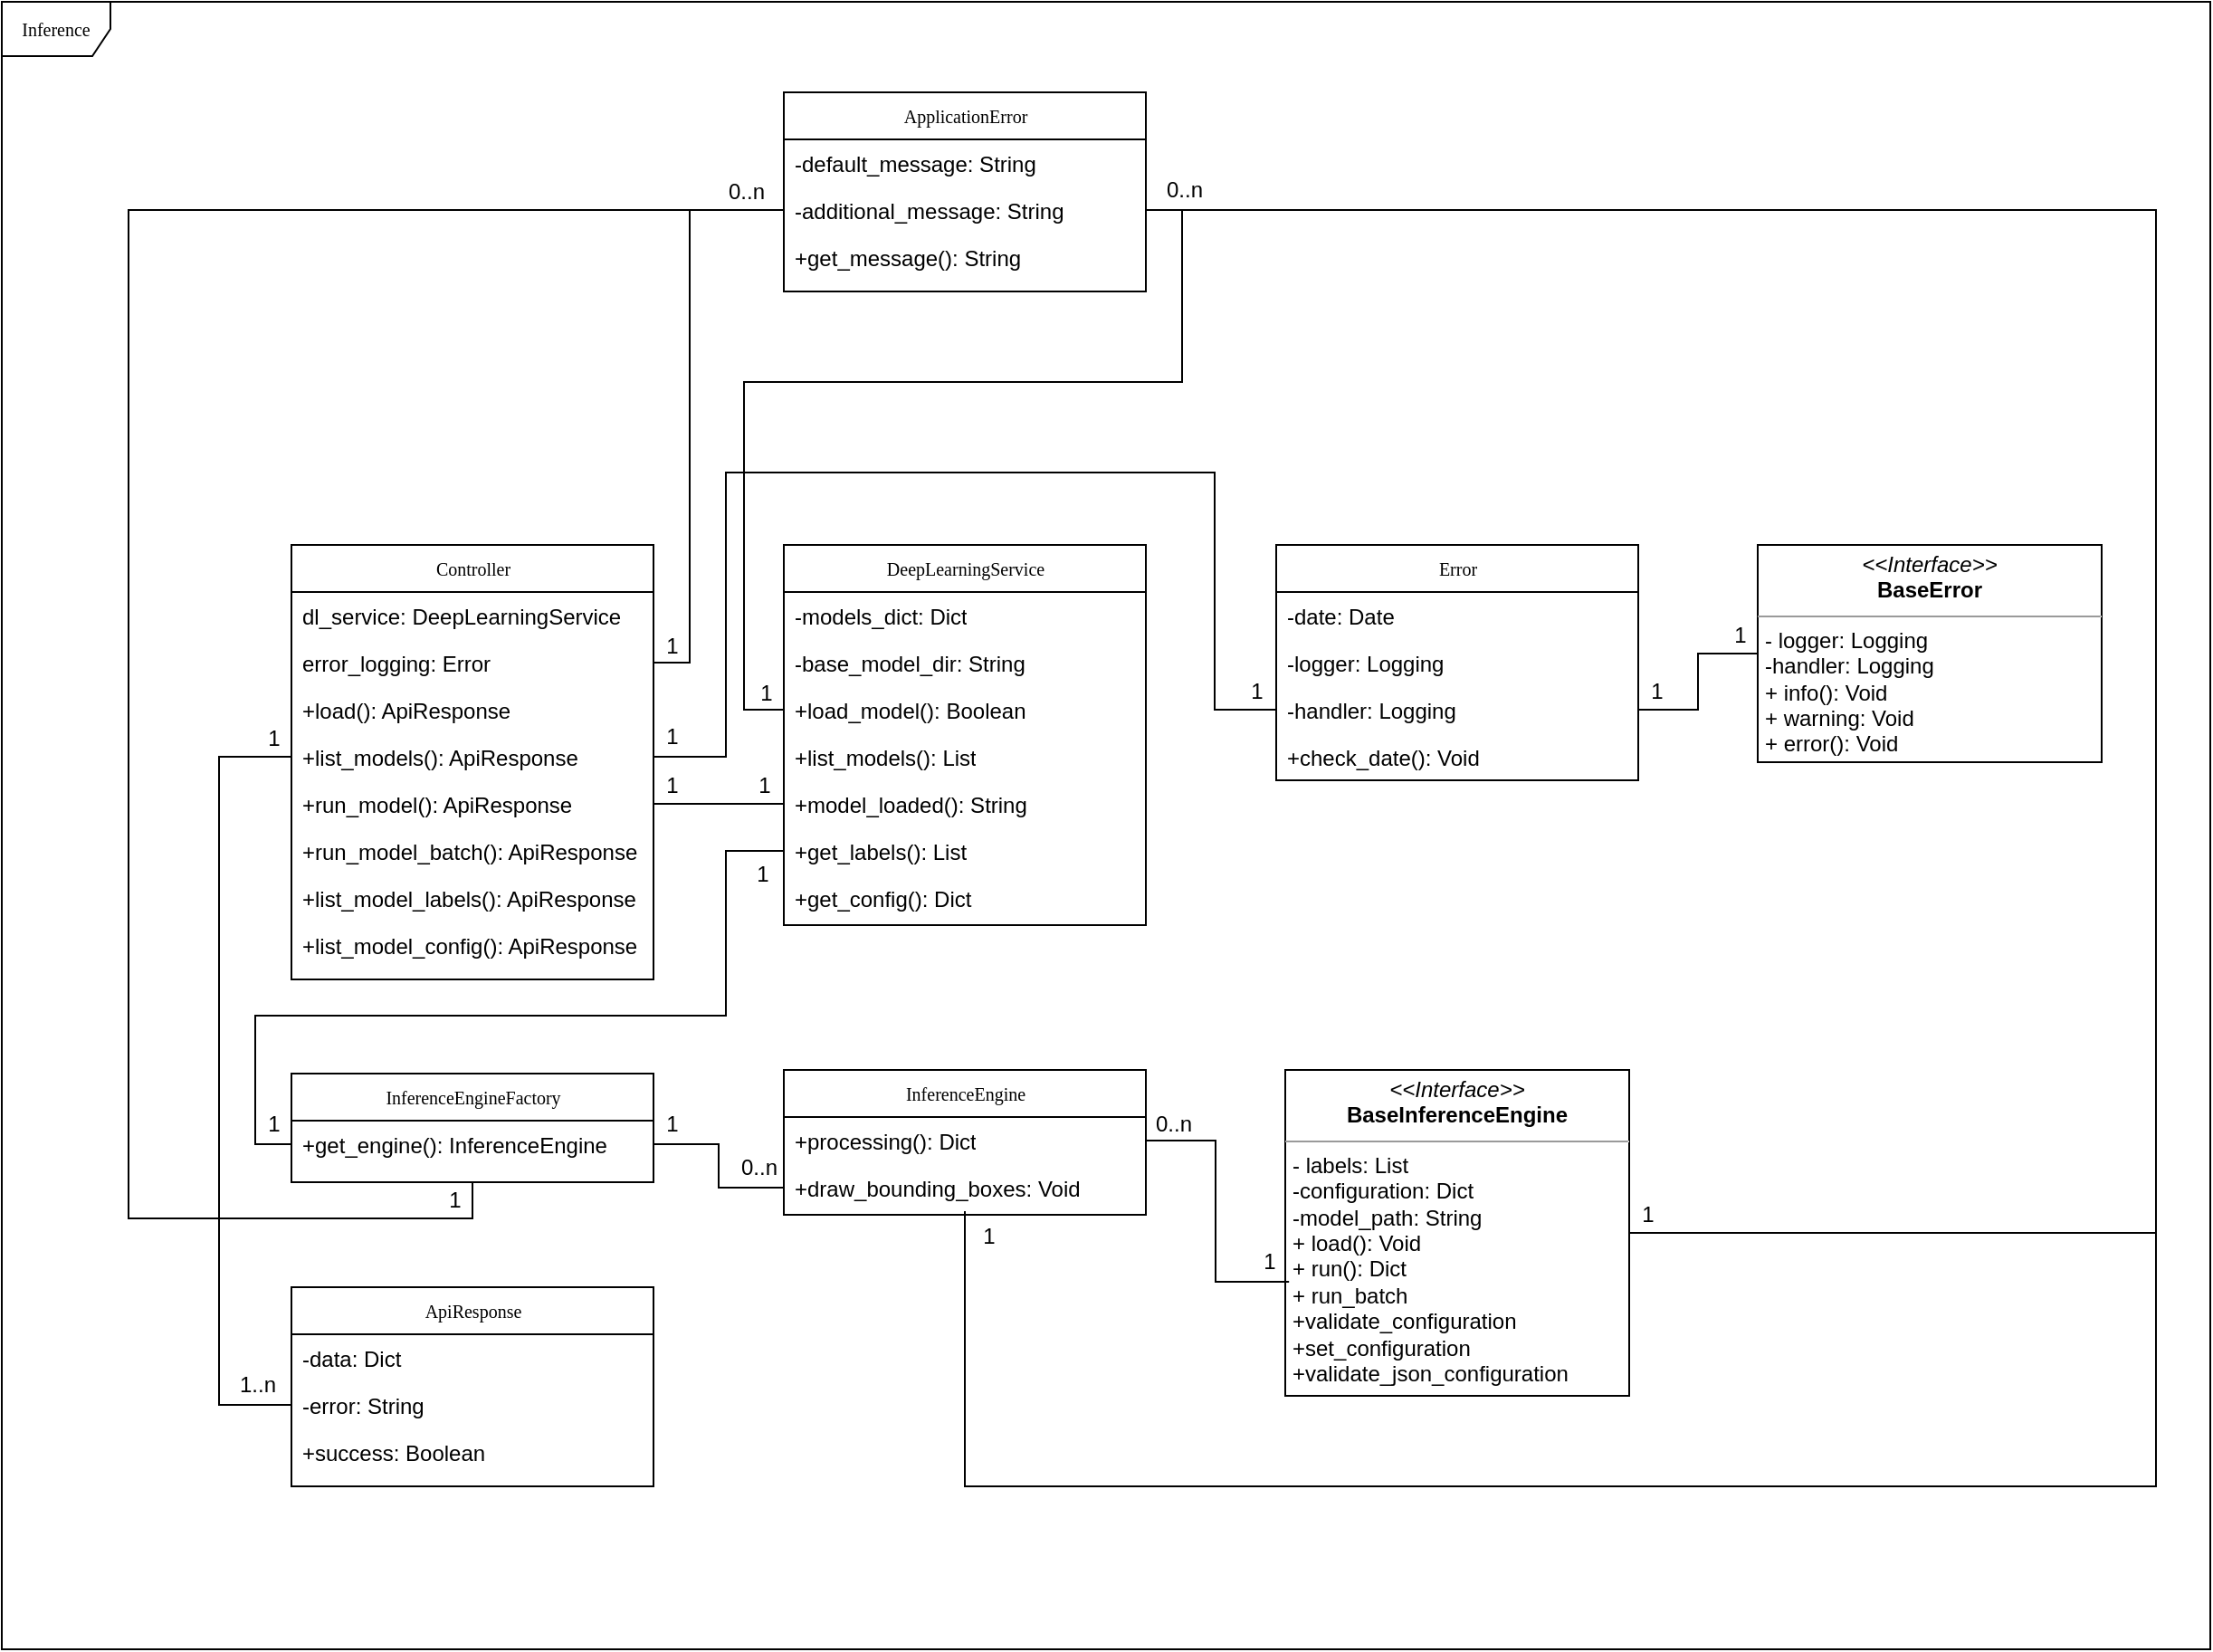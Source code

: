 <mxfile version="12.3.7" type="device" pages="1"><diagram name="Page-1" id="c4acf3e9-155e-7222-9cf6-157b1a14988f"><mxGraphModel dx="2205" dy="1846" grid="1" gridSize="10" guides="1" tooltips="1" connect="1" arrows="1" fold="1" page="1" pageScale="1" pageWidth="850" pageHeight="1100" background="#ffffff" math="0" shadow="0"><root><mxCell id="0"/><mxCell id="1" parent="0"/><mxCell id="17acba5748e5396b-1" value="Inference" style="shape=umlFrame;whiteSpace=wrap;html=1;rounded=0;shadow=0;comic=0;labelBackgroundColor=none;strokeWidth=1;fontFamily=Verdana;fontSize=10;align=center;" parent="1" vertex="1"><mxGeometry x="-110" y="-590" width="1220" height="910" as="geometry"/></mxCell><mxCell id="17acba5748e5396b-20" value="Controller" style="swimlane;html=1;fontStyle=0;childLayout=stackLayout;horizontal=1;startSize=26;fillColor=none;horizontalStack=0;resizeParent=1;resizeLast=0;collapsible=1;marginBottom=0;swimlaneFillColor=#ffffff;rounded=0;shadow=0;comic=0;labelBackgroundColor=none;strokeWidth=1;fontFamily=Verdana;fontSize=10;align=center;" parent="1" vertex="1"><mxGeometry x="50" y="-290" width="200" height="240" as="geometry"/></mxCell><mxCell id="17acba5748e5396b-21" value="dl_service: DeepLearningService" style="text;html=1;strokeColor=none;fillColor=none;align=left;verticalAlign=top;spacingLeft=4;spacingRight=4;whiteSpace=wrap;overflow=hidden;rotatable=0;points=[[0,0.5],[1,0.5]];portConstraint=eastwest;" parent="17acba5748e5396b-20" vertex="1"><mxGeometry y="26" width="200" height="26" as="geometry"/></mxCell><mxCell id="17acba5748e5396b-24" value="error_logging: Error" style="text;html=1;strokeColor=none;fillColor=none;align=left;verticalAlign=top;spacingLeft=4;spacingRight=4;whiteSpace=wrap;overflow=hidden;rotatable=0;points=[[0,0.5],[1,0.5]];portConstraint=eastwest;" parent="17acba5748e5396b-20" vertex="1"><mxGeometry y="52" width="200" height="26" as="geometry"/></mxCell><mxCell id="vnyLnZeeV-4AMKrEpO6C-1" value="+load(): ApiResponse" style="text;html=1;strokeColor=none;fillColor=none;align=left;verticalAlign=top;spacingLeft=4;spacingRight=4;whiteSpace=wrap;overflow=hidden;rotatable=0;points=[[0,0.5],[1,0.5]];portConstraint=eastwest;" parent="17acba5748e5396b-20" vertex="1"><mxGeometry y="78" width="200" height="26" as="geometry"/></mxCell><mxCell id="vnyLnZeeV-4AMKrEpO6C-2" value="+list_models(): ApiResponse" style="text;html=1;strokeColor=none;fillColor=none;align=left;verticalAlign=top;spacingLeft=4;spacingRight=4;whiteSpace=wrap;overflow=hidden;rotatable=0;points=[[0,0.5],[1,0.5]];portConstraint=eastwest;" parent="17acba5748e5396b-20" vertex="1"><mxGeometry y="104" width="200" height="26" as="geometry"/></mxCell><mxCell id="vnyLnZeeV-4AMKrEpO6C-3" value="+run_model(): ApiResponse" style="text;html=1;strokeColor=none;fillColor=none;align=left;verticalAlign=top;spacingLeft=4;spacingRight=4;whiteSpace=wrap;overflow=hidden;rotatable=0;points=[[0,0.5],[1,0.5]];portConstraint=eastwest;" parent="17acba5748e5396b-20" vertex="1"><mxGeometry y="130" width="200" height="26" as="geometry"/></mxCell><mxCell id="vnyLnZeeV-4AMKrEpO6C-4" value="+run_model_batch(): ApiResponse" style="text;html=1;strokeColor=none;fillColor=none;align=left;verticalAlign=top;spacingLeft=4;spacingRight=4;whiteSpace=wrap;overflow=hidden;rotatable=0;points=[[0,0.5],[1,0.5]];portConstraint=eastwest;" parent="17acba5748e5396b-20" vertex="1"><mxGeometry y="156" width="200" height="26" as="geometry"/></mxCell><mxCell id="vnyLnZeeV-4AMKrEpO6C-5" value="+list_model_labels(): ApiResponse" style="text;html=1;strokeColor=none;fillColor=none;align=left;verticalAlign=top;spacingLeft=4;spacingRight=4;whiteSpace=wrap;overflow=hidden;rotatable=0;points=[[0,0.5],[1,0.5]];portConstraint=eastwest;" parent="17acba5748e5396b-20" vertex="1"><mxGeometry y="182" width="200" height="26" as="geometry"/></mxCell><mxCell id="vnyLnZeeV-4AMKrEpO6C-6" value="+list_model_config(): ApiResponse" style="text;html=1;strokeColor=none;fillColor=none;align=left;verticalAlign=top;spacingLeft=4;spacingRight=4;whiteSpace=wrap;overflow=hidden;rotatable=0;points=[[0,0.5],[1,0.5]];portConstraint=eastwest;" parent="17acba5748e5396b-20" vertex="1"><mxGeometry y="208" width="200" height="26" as="geometry"/></mxCell><mxCell id="vnyLnZeeV-4AMKrEpO6C-7" value="DeepLearningService" style="swimlane;html=1;fontStyle=0;childLayout=stackLayout;horizontal=1;startSize=26;fillColor=none;horizontalStack=0;resizeParent=1;resizeLast=0;collapsible=1;marginBottom=0;swimlaneFillColor=#ffffff;rounded=0;shadow=0;comic=0;labelBackgroundColor=none;strokeWidth=1;fontFamily=Verdana;fontSize=10;align=center;" parent="1" vertex="1"><mxGeometry x="322" y="-290" width="200" height="210" as="geometry"/></mxCell><mxCell id="vnyLnZeeV-4AMKrEpO6C-8" value="-models_dict: Dict" style="text;html=1;strokeColor=none;fillColor=none;align=left;verticalAlign=top;spacingLeft=4;spacingRight=4;whiteSpace=wrap;overflow=hidden;rotatable=0;points=[[0,0.5],[1,0.5]];portConstraint=eastwest;" parent="vnyLnZeeV-4AMKrEpO6C-7" vertex="1"><mxGeometry y="26" width="200" height="26" as="geometry"/></mxCell><mxCell id="vnyLnZeeV-4AMKrEpO6C-9" value="-base_model_dir: String" style="text;html=1;strokeColor=none;fillColor=none;align=left;verticalAlign=top;spacingLeft=4;spacingRight=4;whiteSpace=wrap;overflow=hidden;rotatable=0;points=[[0,0.5],[1,0.5]];portConstraint=eastwest;" parent="vnyLnZeeV-4AMKrEpO6C-7" vertex="1"><mxGeometry y="52" width="200" height="26" as="geometry"/></mxCell><mxCell id="vnyLnZeeV-4AMKrEpO6C-10" value="+load_model(): Boolean" style="text;html=1;strokeColor=none;fillColor=none;align=left;verticalAlign=top;spacingLeft=4;spacingRight=4;whiteSpace=wrap;overflow=hidden;rotatable=0;points=[[0,0.5],[1,0.5]];portConstraint=eastwest;" parent="vnyLnZeeV-4AMKrEpO6C-7" vertex="1"><mxGeometry y="78" width="200" height="26" as="geometry"/></mxCell><mxCell id="vnyLnZeeV-4AMKrEpO6C-11" value="+list_models(): List" style="text;html=1;strokeColor=none;fillColor=none;align=left;verticalAlign=top;spacingLeft=4;spacingRight=4;whiteSpace=wrap;overflow=hidden;rotatable=0;points=[[0,0.5],[1,0.5]];portConstraint=eastwest;" parent="vnyLnZeeV-4AMKrEpO6C-7" vertex="1"><mxGeometry y="104" width="200" height="26" as="geometry"/></mxCell><mxCell id="vnyLnZeeV-4AMKrEpO6C-12" value="+model_loaded(): String" style="text;html=1;strokeColor=none;fillColor=none;align=left;verticalAlign=top;spacingLeft=4;spacingRight=4;whiteSpace=wrap;overflow=hidden;rotatable=0;points=[[0,0.5],[1,0.5]];portConstraint=eastwest;" parent="vnyLnZeeV-4AMKrEpO6C-7" vertex="1"><mxGeometry y="130" width="200" height="26" as="geometry"/></mxCell><mxCell id="vnyLnZeeV-4AMKrEpO6C-13" value="+get_labels(): List" style="text;html=1;strokeColor=none;fillColor=none;align=left;verticalAlign=top;spacingLeft=4;spacingRight=4;whiteSpace=wrap;overflow=hidden;rotatable=0;points=[[0,0.5],[1,0.5]];portConstraint=eastwest;" parent="vnyLnZeeV-4AMKrEpO6C-7" vertex="1"><mxGeometry y="156" width="200" height="26" as="geometry"/></mxCell><mxCell id="vnyLnZeeV-4AMKrEpO6C-14" value="+get_config(): Dict" style="text;html=1;strokeColor=none;fillColor=none;align=left;verticalAlign=top;spacingLeft=4;spacingRight=4;whiteSpace=wrap;overflow=hidden;rotatable=0;points=[[0,0.5],[1,0.5]];portConstraint=eastwest;" parent="vnyLnZeeV-4AMKrEpO6C-7" vertex="1"><mxGeometry y="182" width="200" height="26" as="geometry"/></mxCell><mxCell id="vnyLnZeeV-4AMKrEpO6C-16" value="Error" style="swimlane;html=1;fontStyle=0;childLayout=stackLayout;horizontal=1;startSize=26;fillColor=none;horizontalStack=0;resizeParent=1;resizeLast=0;collapsible=1;marginBottom=0;swimlaneFillColor=#ffffff;rounded=0;shadow=0;comic=0;labelBackgroundColor=none;strokeWidth=1;fontFamily=Verdana;fontSize=10;align=center;" parent="1" vertex="1"><mxGeometry x="594" y="-290" width="200" height="130" as="geometry"/></mxCell><mxCell id="vnyLnZeeV-4AMKrEpO6C-17" value="-date: Date" style="text;html=1;strokeColor=none;fillColor=none;align=left;verticalAlign=top;spacingLeft=4;spacingRight=4;whiteSpace=wrap;overflow=hidden;rotatable=0;points=[[0,0.5],[1,0.5]];portConstraint=eastwest;" parent="vnyLnZeeV-4AMKrEpO6C-16" vertex="1"><mxGeometry y="26" width="200" height="26" as="geometry"/></mxCell><mxCell id="vnyLnZeeV-4AMKrEpO6C-18" value="-logger: Logging" style="text;html=1;strokeColor=none;fillColor=none;align=left;verticalAlign=top;spacingLeft=4;spacingRight=4;whiteSpace=wrap;overflow=hidden;rotatable=0;points=[[0,0.5],[1,0.5]];portConstraint=eastwest;" parent="vnyLnZeeV-4AMKrEpO6C-16" vertex="1"><mxGeometry y="52" width="200" height="26" as="geometry"/></mxCell><mxCell id="vnyLnZeeV-4AMKrEpO6C-19" value="-handler: Logging" style="text;html=1;strokeColor=none;fillColor=none;align=left;verticalAlign=top;spacingLeft=4;spacingRight=4;whiteSpace=wrap;overflow=hidden;rotatable=0;points=[[0,0.5],[1,0.5]];portConstraint=eastwest;" parent="vnyLnZeeV-4AMKrEpO6C-16" vertex="1"><mxGeometry y="78" width="200" height="26" as="geometry"/></mxCell><mxCell id="vnyLnZeeV-4AMKrEpO6C-20" value="+check_date(): Void" style="text;html=1;strokeColor=none;fillColor=none;align=left;verticalAlign=top;spacingLeft=4;spacingRight=4;whiteSpace=wrap;overflow=hidden;rotatable=0;points=[[0,0.5],[1,0.5]];portConstraint=eastwest;" parent="vnyLnZeeV-4AMKrEpO6C-16" vertex="1"><mxGeometry y="104" width="200" height="26" as="geometry"/></mxCell><mxCell id="vnyLnZeeV-4AMKrEpO6C-32" value="&lt;p style=&quot;margin: 0px ; margin-top: 4px ; text-align: center&quot;&gt;&lt;i&gt;&amp;lt;&amp;lt;Interface&amp;gt;&amp;gt;&lt;/i&gt;&lt;br&gt;&lt;b&gt;BaseError&lt;/b&gt;&lt;/p&gt;&lt;hr size=&quot;1&quot;&gt;&lt;p style=&quot;margin: 0px ; margin-left: 4px&quot;&gt;- logger: Logging&lt;br&gt;&lt;/p&gt;&lt;p style=&quot;margin: 0px ; margin-left: 4px&quot;&gt;-handler: Logging&lt;/p&gt;&lt;p style=&quot;margin: 0px ; margin-left: 4px&quot;&gt;+ info(): Void&lt;br&gt;+ warning: Void&lt;/p&gt;&lt;p style=&quot;margin: 0px ; margin-left: 4px&quot;&gt;+ error(): Void&lt;/p&gt;" style="verticalAlign=top;align=left;overflow=fill;fontSize=12;fontFamily=Helvetica;html=1;rounded=0;shadow=0;comic=0;labelBackgroundColor=none;strokeWidth=1" parent="1" vertex="1"><mxGeometry x="860" y="-290" width="190" height="120" as="geometry"/></mxCell><mxCell id="vnyLnZeeV-4AMKrEpO6C-88" style="edgeStyle=orthogonalEdgeStyle;rounded=0;orthogonalLoop=1;jettySize=auto;html=1;exitX=0.5;exitY=1;exitDx=0;exitDy=0;entryX=0;entryY=0.5;entryDx=0;entryDy=0;endArrow=none;endFill=0;" parent="1" source="vnyLnZeeV-4AMKrEpO6C-35" target="vnyLnZeeV-4AMKrEpO6C-67" edge="1"><mxGeometry relative="1" as="geometry"><Array as="points"><mxPoint x="150" y="82"/><mxPoint x="-40" y="82"/><mxPoint x="-40" y="-475"/></Array></mxGeometry></mxCell><mxCell id="vnyLnZeeV-4AMKrEpO6C-35" value="InferenceEngineFactory" style="swimlane;html=1;fontStyle=0;childLayout=stackLayout;horizontal=1;startSize=26;fillColor=none;horizontalStack=0;resizeParent=1;resizeLast=0;collapsible=1;marginBottom=0;swimlaneFillColor=#ffffff;rounded=0;shadow=0;comic=0;labelBackgroundColor=none;strokeWidth=1;fontFamily=Verdana;fontSize=10;align=center;" parent="1" vertex="1"><mxGeometry x="50" y="2" width="200" height="60" as="geometry"/></mxCell><mxCell id="vnyLnZeeV-4AMKrEpO6C-36" value="+get_engine(): InferenceEngine" style="text;html=1;strokeColor=none;fillColor=none;align=left;verticalAlign=top;spacingLeft=4;spacingRight=4;whiteSpace=wrap;overflow=hidden;rotatable=0;points=[[0,0.5],[1,0.5]];portConstraint=eastwest;" parent="vnyLnZeeV-4AMKrEpO6C-35" vertex="1"><mxGeometry y="26" width="200" height="26" as="geometry"/></mxCell><mxCell id="vnyLnZeeV-4AMKrEpO6C-44" value="InferenceEngine" style="swimlane;html=1;fontStyle=0;childLayout=stackLayout;horizontal=1;startSize=26;fillColor=none;horizontalStack=0;resizeParent=1;resizeLast=0;collapsible=1;marginBottom=0;swimlaneFillColor=#ffffff;rounded=0;shadow=0;comic=0;labelBackgroundColor=none;strokeWidth=1;fontFamily=Verdana;fontSize=10;align=center;" parent="1" vertex="1"><mxGeometry x="322" width="200" height="80" as="geometry"/></mxCell><mxCell id="vnyLnZeeV-4AMKrEpO6C-54" value="+processing(): Dict" style="text;html=1;strokeColor=none;fillColor=none;align=left;verticalAlign=top;spacingLeft=4;spacingRight=4;whiteSpace=wrap;overflow=hidden;rotatable=0;points=[[0,0.5],[1,0.5]];portConstraint=eastwest;" parent="vnyLnZeeV-4AMKrEpO6C-44" vertex="1"><mxGeometry y="26" width="200" height="26" as="geometry"/></mxCell><mxCell id="vnyLnZeeV-4AMKrEpO6C-55" value="+draw_bounding_boxes: Void" style="text;html=1;strokeColor=none;fillColor=none;align=left;verticalAlign=top;spacingLeft=4;spacingRight=4;whiteSpace=wrap;overflow=hidden;rotatable=0;points=[[0,0.5],[1,0.5]];portConstraint=eastwest;" parent="vnyLnZeeV-4AMKrEpO6C-44" vertex="1"><mxGeometry y="52" width="200" height="26" as="geometry"/></mxCell><mxCell id="vnyLnZeeV-4AMKrEpO6C-85" style="edgeStyle=orthogonalEdgeStyle;rounded=0;orthogonalLoop=1;jettySize=auto;html=1;entryX=1;entryY=0.5;entryDx=0;entryDy=0;endArrow=none;endFill=0;" parent="1" source="vnyLnZeeV-4AMKrEpO6C-53" target="vnyLnZeeV-4AMKrEpO6C-67" edge="1"><mxGeometry relative="1" as="geometry"><Array as="points"><mxPoint x="1080" y="90"/><mxPoint x="1080" y="-475"/></Array></mxGeometry></mxCell><mxCell id="vnyLnZeeV-4AMKrEpO6C-53" value="&lt;p style=&quot;margin: 0px ; margin-top: 4px ; text-align: center&quot;&gt;&lt;i&gt;&amp;lt;&amp;lt;Interface&amp;gt;&amp;gt;&lt;/i&gt;&lt;br&gt;&lt;b&gt;BaseInferenceEngine&lt;/b&gt;&lt;/p&gt;&lt;hr size=&quot;1&quot;&gt;&lt;p style=&quot;margin: 0px ; margin-left: 4px&quot;&gt;- labels: List&lt;br&gt;&lt;/p&gt;&lt;p style=&quot;margin: 0px ; margin-left: 4px&quot;&gt;-configuration: Dict&lt;/p&gt;&lt;p style=&quot;margin: 0px ; margin-left: 4px&quot;&gt;-model_path: String&lt;/p&gt;&lt;p style=&quot;margin: 0px ; margin-left: 4px&quot;&gt;+ load(): Void&lt;br&gt;+ run(): Dict&lt;/p&gt;&lt;p style=&quot;margin: 0px ; margin-left: 4px&quot;&gt;&lt;span&gt;+ run_batch&lt;/span&gt;&lt;/p&gt;&lt;p style=&quot;margin: 0px ; margin-left: 4px&quot;&gt;+validate_configuration&lt;/p&gt;&lt;p style=&quot;margin: 0px ; margin-left: 4px&quot;&gt;+set_configuration&lt;/p&gt;&lt;p style=&quot;margin: 0px ; margin-left: 4px&quot;&gt;+validate_json_configuration&lt;/p&gt;" style="verticalAlign=top;align=left;overflow=fill;fontSize=12;fontFamily=Helvetica;html=1;rounded=0;shadow=0;comic=0;labelBackgroundColor=none;strokeWidth=1" parent="1" vertex="1"><mxGeometry x="599" width="190" height="180" as="geometry"/></mxCell><mxCell id="vnyLnZeeV-4AMKrEpO6C-56" value="ApiResponse" style="swimlane;html=1;fontStyle=0;childLayout=stackLayout;horizontal=1;startSize=26;fillColor=none;horizontalStack=0;resizeParent=1;resizeLast=0;collapsible=1;marginBottom=0;swimlaneFillColor=#ffffff;rounded=0;shadow=0;comic=0;labelBackgroundColor=none;strokeWidth=1;fontFamily=Verdana;fontSize=10;align=center;" parent="1" vertex="1"><mxGeometry x="50" y="120" width="200" height="110" as="geometry"/></mxCell><mxCell id="vnyLnZeeV-4AMKrEpO6C-57" value="-data: Dict" style="text;html=1;strokeColor=none;fillColor=none;align=left;verticalAlign=top;spacingLeft=4;spacingRight=4;whiteSpace=wrap;overflow=hidden;rotatable=0;points=[[0,0.5],[1,0.5]];portConstraint=eastwest;" parent="vnyLnZeeV-4AMKrEpO6C-56" vertex="1"><mxGeometry y="26" width="200" height="26" as="geometry"/></mxCell><mxCell id="vnyLnZeeV-4AMKrEpO6C-58" value="-error: String" style="text;html=1;strokeColor=none;fillColor=none;align=left;verticalAlign=top;spacingLeft=4;spacingRight=4;whiteSpace=wrap;overflow=hidden;rotatable=0;points=[[0,0.5],[1,0.5]];portConstraint=eastwest;" parent="vnyLnZeeV-4AMKrEpO6C-56" vertex="1"><mxGeometry y="52" width="200" height="26" as="geometry"/></mxCell><mxCell id="vnyLnZeeV-4AMKrEpO6C-59" value="+success: Boolean" style="text;html=1;strokeColor=none;fillColor=none;align=left;verticalAlign=top;spacingLeft=4;spacingRight=4;whiteSpace=wrap;overflow=hidden;rotatable=0;points=[[0,0.5],[1,0.5]];portConstraint=eastwest;" parent="vnyLnZeeV-4AMKrEpO6C-56" vertex="1"><mxGeometry y="78" width="200" height="26" as="geometry"/></mxCell><mxCell id="vnyLnZeeV-4AMKrEpO6C-65" value="ApplicationError" style="swimlane;html=1;fontStyle=0;childLayout=stackLayout;horizontal=1;startSize=26;fillColor=none;horizontalStack=0;resizeParent=1;resizeLast=0;collapsible=1;marginBottom=0;swimlaneFillColor=#ffffff;rounded=0;shadow=0;comic=0;labelBackgroundColor=none;strokeWidth=1;fontFamily=Verdana;fontSize=10;align=center;" parent="1" vertex="1"><mxGeometry x="322" y="-540" width="200" height="110" as="geometry"/></mxCell><mxCell id="vnyLnZeeV-4AMKrEpO6C-66" value="-default_message: String" style="text;html=1;strokeColor=none;fillColor=none;align=left;verticalAlign=top;spacingLeft=4;spacingRight=4;whiteSpace=wrap;overflow=hidden;rotatable=0;points=[[0,0.5],[1,0.5]];portConstraint=eastwest;" parent="vnyLnZeeV-4AMKrEpO6C-65" vertex="1"><mxGeometry y="26" width="200" height="26" as="geometry"/></mxCell><mxCell id="vnyLnZeeV-4AMKrEpO6C-67" value="-additional_message: String" style="text;html=1;strokeColor=none;fillColor=none;align=left;verticalAlign=top;spacingLeft=4;spacingRight=4;whiteSpace=wrap;overflow=hidden;rotatable=0;points=[[0,0.5],[1,0.5]];portConstraint=eastwest;" parent="vnyLnZeeV-4AMKrEpO6C-65" vertex="1"><mxGeometry y="52" width="200" height="26" as="geometry"/></mxCell><mxCell id="vnyLnZeeV-4AMKrEpO6C-68" value="+get_message(): String" style="text;html=1;strokeColor=none;fillColor=none;align=left;verticalAlign=top;spacingLeft=4;spacingRight=4;whiteSpace=wrap;overflow=hidden;rotatable=0;points=[[0,0.5],[1,0.5]];portConstraint=eastwest;" parent="vnyLnZeeV-4AMKrEpO6C-65" vertex="1"><mxGeometry y="78" width="200" height="26" as="geometry"/></mxCell><mxCell id="vnyLnZeeV-4AMKrEpO6C-72" style="edgeStyle=orthogonalEdgeStyle;rounded=0;orthogonalLoop=1;jettySize=auto;html=1;exitX=1;exitY=0.5;exitDx=0;exitDy=0;entryX=0;entryY=0.5;entryDx=0;entryDy=0;endArrow=none;endFill=0;" parent="1" source="vnyLnZeeV-4AMKrEpO6C-3" target="vnyLnZeeV-4AMKrEpO6C-12" edge="1"><mxGeometry relative="1" as="geometry"/></mxCell><mxCell id="vnyLnZeeV-4AMKrEpO6C-74" style="edgeStyle=orthogonalEdgeStyle;rounded=0;orthogonalLoop=1;jettySize=auto;html=1;exitX=0;exitY=0.5;exitDx=0;exitDy=0;entryX=0;entryY=0.5;entryDx=0;entryDy=0;endArrow=none;endFill=0;" parent="1" source="vnyLnZeeV-4AMKrEpO6C-2" target="vnyLnZeeV-4AMKrEpO6C-58" edge="1"><mxGeometry relative="1" as="geometry"><Array as="points"><mxPoint x="10" y="-173"/><mxPoint x="10" y="185"/></Array></mxGeometry></mxCell><mxCell id="vnyLnZeeV-4AMKrEpO6C-75" style="edgeStyle=orthogonalEdgeStyle;rounded=0;orthogonalLoop=1;jettySize=auto;html=1;exitX=1;exitY=0.5;exitDx=0;exitDy=0;entryX=0;entryY=0.5;entryDx=0;entryDy=0;endArrow=none;endFill=0;" parent="1" source="vnyLnZeeV-4AMKrEpO6C-19" target="vnyLnZeeV-4AMKrEpO6C-32" edge="1"><mxGeometry relative="1" as="geometry"/></mxCell><mxCell id="vnyLnZeeV-4AMKrEpO6C-77" style="edgeStyle=orthogonalEdgeStyle;rounded=0;orthogonalLoop=1;jettySize=auto;html=1;exitX=1;exitY=0.5;exitDx=0;exitDy=0;entryX=0.011;entryY=0.65;entryDx=0;entryDy=0;entryPerimeter=0;endArrow=none;endFill=0;" parent="1" source="vnyLnZeeV-4AMKrEpO6C-54" target="vnyLnZeeV-4AMKrEpO6C-53" edge="1"><mxGeometry relative="1" as="geometry"/></mxCell><mxCell id="vnyLnZeeV-4AMKrEpO6C-79" style="edgeStyle=orthogonalEdgeStyle;rounded=0;orthogonalLoop=1;jettySize=auto;html=1;exitX=0;exitY=0.5;exitDx=0;exitDy=0;entryX=0;entryY=0.5;entryDx=0;entryDy=0;endArrow=none;endFill=0;" parent="1" source="vnyLnZeeV-4AMKrEpO6C-13" target="vnyLnZeeV-4AMKrEpO6C-36" edge="1"><mxGeometry relative="1" as="geometry"><Array as="points"><mxPoint x="290" y="-121"/><mxPoint x="290" y="-30"/><mxPoint x="30" y="-30"/><mxPoint x="30" y="41"/></Array></mxGeometry></mxCell><mxCell id="vnyLnZeeV-4AMKrEpO6C-80" style="edgeStyle=orthogonalEdgeStyle;rounded=0;orthogonalLoop=1;jettySize=auto;html=1;exitX=1;exitY=0.5;exitDx=0;exitDy=0;entryX=0;entryY=0.5;entryDx=0;entryDy=0;endArrow=none;endFill=0;" parent="1" source="vnyLnZeeV-4AMKrEpO6C-36" target="vnyLnZeeV-4AMKrEpO6C-55" edge="1"><mxGeometry relative="1" as="geometry"/></mxCell><mxCell id="vnyLnZeeV-4AMKrEpO6C-82" style="edgeStyle=orthogonalEdgeStyle;rounded=0;orthogonalLoop=1;jettySize=auto;html=1;exitX=1;exitY=0.5;exitDx=0;exitDy=0;entryX=0;entryY=0.5;entryDx=0;entryDy=0;endArrow=none;endFill=0;" parent="1" source="vnyLnZeeV-4AMKrEpO6C-2" target="vnyLnZeeV-4AMKrEpO6C-19" edge="1"><mxGeometry relative="1" as="geometry"><Array as="points"><mxPoint x="290" y="-173"/><mxPoint x="290" y="-330"/><mxPoint x="560" y="-330"/><mxPoint x="560" y="-199"/></Array></mxGeometry></mxCell><mxCell id="vnyLnZeeV-4AMKrEpO6C-83" style="edgeStyle=orthogonalEdgeStyle;rounded=0;orthogonalLoop=1;jettySize=auto;html=1;exitX=1;exitY=0.5;exitDx=0;exitDy=0;entryX=0;entryY=0.5;entryDx=0;entryDy=0;endArrow=none;endFill=0;" parent="1" source="17acba5748e5396b-24" target="vnyLnZeeV-4AMKrEpO6C-67" edge="1"><mxGeometry relative="1" as="geometry"><Array as="points"><mxPoint x="270" y="-225"/><mxPoint x="270" y="-475"/></Array></mxGeometry></mxCell><mxCell id="vnyLnZeeV-4AMKrEpO6C-84" style="edgeStyle=orthogonalEdgeStyle;rounded=0;orthogonalLoop=1;jettySize=auto;html=1;entryX=1;entryY=0.5;entryDx=0;entryDy=0;endArrow=none;endFill=0;strokeWidth=1;" parent="1" source="vnyLnZeeV-4AMKrEpO6C-10" target="vnyLnZeeV-4AMKrEpO6C-67" edge="1"><mxGeometry relative="1" as="geometry"><Array as="points"><mxPoint x="300" y="-199"/><mxPoint x="300" y="-380"/><mxPoint x="542" y="-380"/><mxPoint x="542" y="-475"/></Array></mxGeometry></mxCell><mxCell id="vnyLnZeeV-4AMKrEpO6C-86" style="edgeStyle=orthogonalEdgeStyle;rounded=0;orthogonalLoop=1;jettySize=auto;html=1;entryX=1;entryY=0.5;entryDx=0;entryDy=0;endArrow=none;endFill=0;" parent="1" target="vnyLnZeeV-4AMKrEpO6C-67" edge="1"><mxGeometry relative="1" as="geometry"><Array as="points"><mxPoint x="422" y="230"/><mxPoint x="1080" y="230"/><mxPoint x="1080" y="-475"/></Array><mxPoint x="422" y="78" as="sourcePoint"/></mxGeometry></mxCell><mxCell id="EETNeu7q785YgHbBJv2c-1" value="1" style="text;html=1;align=center;verticalAlign=middle;resizable=0;points=[];;autosize=1;" parent="1" vertex="1"><mxGeometry x="250" y="-167" width="20" height="20" as="geometry"/></mxCell><mxCell id="EETNeu7q785YgHbBJv2c-3" value="1" style="text;html=1;align=center;verticalAlign=middle;resizable=0;points=[];;autosize=1;" parent="1" vertex="1"><mxGeometry x="301" y="-167" width="20" height="20" as="geometry"/></mxCell><mxCell id="EETNeu7q785YgHbBJv2c-4" value="1" style="text;html=1;align=center;verticalAlign=middle;resizable=0;points=[];;autosize=1;" parent="1" vertex="1"><mxGeometry x="250" y="-194" width="20" height="20" as="geometry"/></mxCell><mxCell id="EETNeu7q785YgHbBJv2c-5" value="1" style="text;html=1;align=center;verticalAlign=middle;resizable=0;points=[];;autosize=1;" parent="1" vertex="1"><mxGeometry x="573" y="-219" width="20" height="20" as="geometry"/></mxCell><mxCell id="EETNeu7q785YgHbBJv2c-6" value="1..n" style="text;html=1;align=center;verticalAlign=middle;resizable=0;points=[];;autosize=1;" parent="1" vertex="1"><mxGeometry x="11" y="164" width="40" height="20" as="geometry"/></mxCell><mxCell id="EETNeu7q785YgHbBJv2c-7" value="1" style="text;html=1;align=center;verticalAlign=middle;resizable=0;points=[];;autosize=1;" parent="1" vertex="1"><mxGeometry x="30" y="-193" width="20" height="20" as="geometry"/></mxCell><mxCell id="EETNeu7q785YgHbBJv2c-8" value="1" style="text;html=1;align=center;verticalAlign=middle;resizable=0;points=[];;autosize=1;" parent="1" vertex="1"><mxGeometry x="250" y="-244" width="20" height="20" as="geometry"/></mxCell><mxCell id="EETNeu7q785YgHbBJv2c-9" value="0..n" style="text;html=1;align=center;verticalAlign=middle;resizable=0;points=[];;autosize=1;" parent="1" vertex="1"><mxGeometry x="281" y="-495" width="40" height="20" as="geometry"/></mxCell><mxCell id="EETNeu7q785YgHbBJv2c-10" value="0..n" style="text;html=1;align=center;verticalAlign=middle;resizable=0;points=[];;autosize=1;" parent="1" vertex="1"><mxGeometry x="523" y="-496" width="40" height="20" as="geometry"/></mxCell><mxCell id="EETNeu7q785YgHbBJv2c-11" value="1" style="text;html=1;align=center;verticalAlign=middle;resizable=0;points=[];;autosize=1;" parent="1" vertex="1"><mxGeometry x="302" y="-218" width="20" height="20" as="geometry"/></mxCell><mxCell id="EETNeu7q785YgHbBJv2c-12" value="1" style="text;html=1;align=center;verticalAlign=middle;resizable=0;points=[];;autosize=1;" parent="1" vertex="1"><mxGeometry x="300" y="-118" width="20" height="20" as="geometry"/></mxCell><mxCell id="EETNeu7q785YgHbBJv2c-13" value="1" style="text;html=1;align=center;verticalAlign=middle;resizable=0;points=[];;autosize=1;" parent="1" vertex="1"><mxGeometry x="30" y="20" width="20" height="20" as="geometry"/></mxCell><mxCell id="EETNeu7q785YgHbBJv2c-14" value="1" style="text;html=1;align=center;verticalAlign=middle;resizable=0;points=[];;autosize=1;" parent="1" vertex="1"><mxGeometry x="250" y="20" width="20" height="20" as="geometry"/></mxCell><mxCell id="EETNeu7q785YgHbBJv2c-15" value="1" style="text;html=1;align=center;verticalAlign=middle;resizable=0;points=[];;autosize=1;" parent="1" vertex="1"><mxGeometry x="130" y="62" width="20" height="20" as="geometry"/></mxCell><mxCell id="EETNeu7q785YgHbBJv2c-16" value="0..n" style="text;html=1;align=center;verticalAlign=middle;resizable=0;points=[];;autosize=1;" parent="1" vertex="1"><mxGeometry x="288" y="44" width="40" height="20" as="geometry"/></mxCell><mxCell id="EETNeu7q785YgHbBJv2c-17" value="0..n" style="text;html=1;align=center;verticalAlign=middle;resizable=0;points=[];;autosize=1;" parent="1" vertex="1"><mxGeometry x="517" y="20" width="40" height="20" as="geometry"/></mxCell><mxCell id="EETNeu7q785YgHbBJv2c-18" value="1" style="text;html=1;align=center;verticalAlign=middle;resizable=0;points=[];;autosize=1;" parent="1" vertex="1"><mxGeometry x="580" y="96" width="20" height="20" as="geometry"/></mxCell><mxCell id="EETNeu7q785YgHbBJv2c-19" value="1" style="text;html=1;align=center;verticalAlign=middle;resizable=0;points=[];;autosize=1;" parent="1" vertex="1"><mxGeometry x="789" y="70" width="20" height="20" as="geometry"/></mxCell><mxCell id="EETNeu7q785YgHbBJv2c-20" value="1" style="text;html=1;align=center;verticalAlign=middle;resizable=0;points=[];;autosize=1;" parent="1" vertex="1"><mxGeometry x="425" y="82" width="20" height="20" as="geometry"/></mxCell><mxCell id="EETNeu7q785YgHbBJv2c-25" value="1" style="text;html=1;align=center;verticalAlign=middle;resizable=0;points=[];;autosize=1;" parent="1" vertex="1"><mxGeometry x="794" y="-219" width="20" height="20" as="geometry"/></mxCell><mxCell id="EETNeu7q785YgHbBJv2c-26" value="1" style="text;html=1;align=center;verticalAlign=middle;resizable=0;points=[];;autosize=1;" parent="1" vertex="1"><mxGeometry x="840" y="-250" width="20" height="20" as="geometry"/></mxCell></root></mxGraphModel></diagram></mxfile>